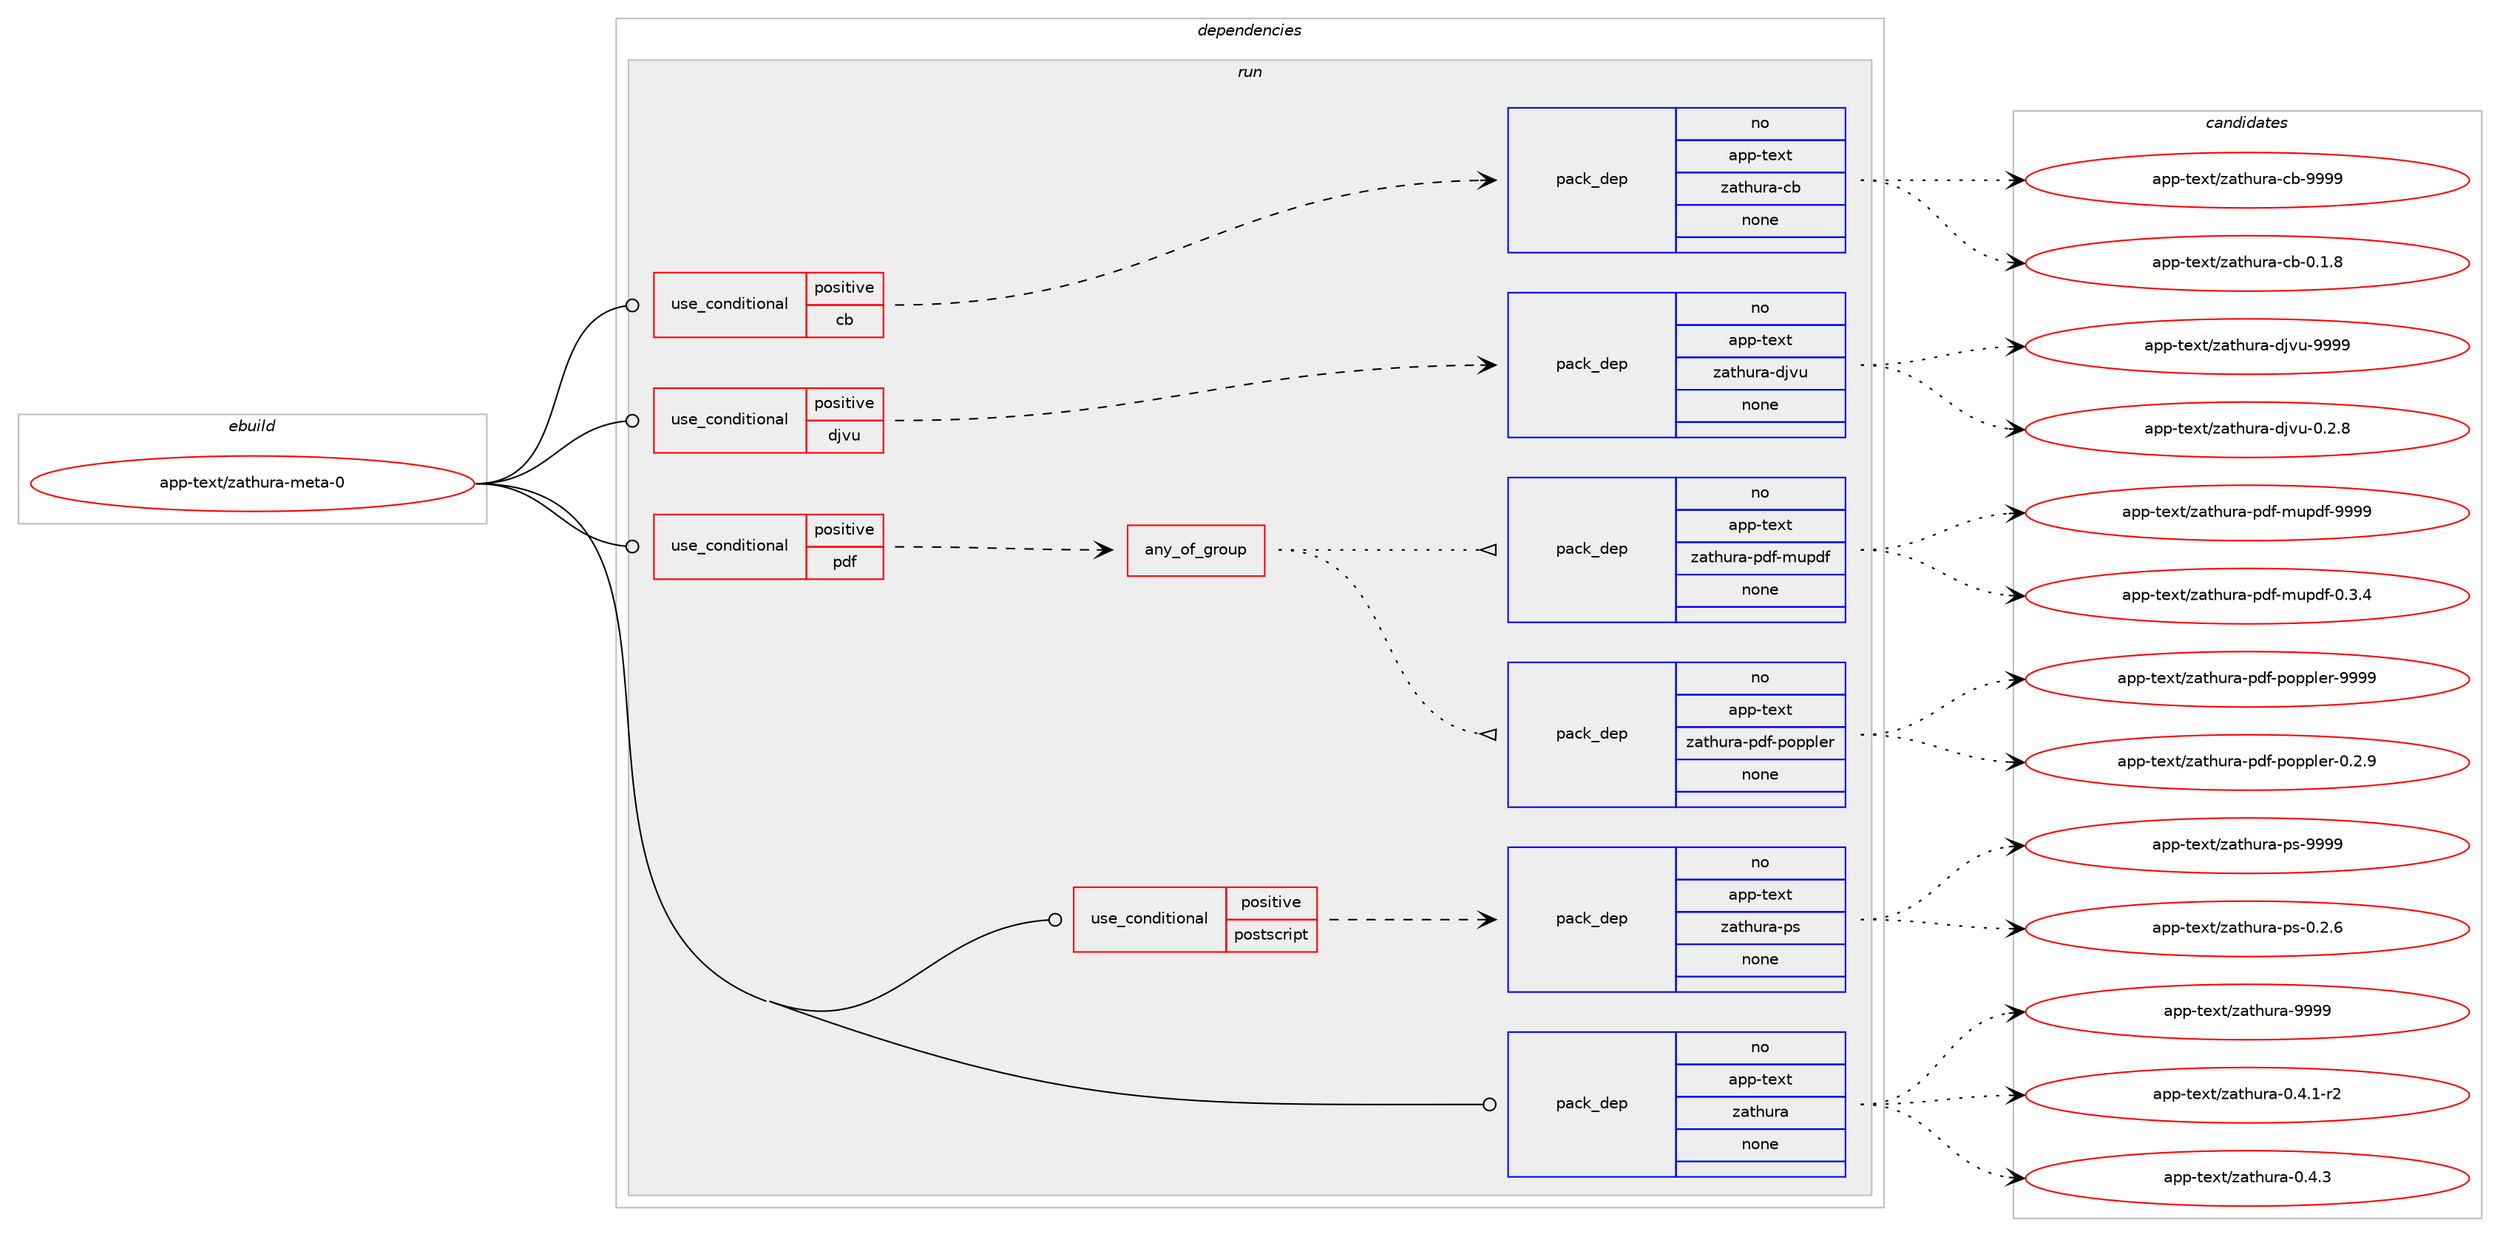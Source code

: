 digraph prolog {

# *************
# Graph options
# *************

newrank=true;
concentrate=true;
compound=true;
graph [rankdir=LR,fontname=Helvetica,fontsize=10,ranksep=1.5];#, ranksep=2.5, nodesep=0.2];
edge  [arrowhead=vee];
node  [fontname=Helvetica,fontsize=10];

# **********
# The ebuild
# **********

subgraph cluster_leftcol {
color=gray;
rank=same;
label=<<i>ebuild</i>>;
id [label="app-text/zathura-meta-0", color=red, width=4, href="../app-text/zathura-meta-0.svg"];
}

# ****************
# The dependencies
# ****************

subgraph cluster_midcol {
color=gray;
label=<<i>dependencies</i>>;
subgraph cluster_compile {
fillcolor="#eeeeee";
style=filled;
label=<<i>compile</i>>;
}
subgraph cluster_compileandrun {
fillcolor="#eeeeee";
style=filled;
label=<<i>compile and run</i>>;
}
subgraph cluster_run {
fillcolor="#eeeeee";
style=filled;
label=<<i>run</i>>;
subgraph cond356360 {
dependency1313790 [label=<<TABLE BORDER="0" CELLBORDER="1" CELLSPACING="0" CELLPADDING="4"><TR><TD ROWSPAN="3" CELLPADDING="10">use_conditional</TD></TR><TR><TD>positive</TD></TR><TR><TD>cb</TD></TR></TABLE>>, shape=none, color=red];
subgraph pack936851 {
dependency1313791 [label=<<TABLE BORDER="0" CELLBORDER="1" CELLSPACING="0" CELLPADDING="4" WIDTH="220"><TR><TD ROWSPAN="6" CELLPADDING="30">pack_dep</TD></TR><TR><TD WIDTH="110">no</TD></TR><TR><TD>app-text</TD></TR><TR><TD>zathura-cb</TD></TR><TR><TD>none</TD></TR><TR><TD></TD></TR></TABLE>>, shape=none, color=blue];
}
dependency1313790:e -> dependency1313791:w [weight=20,style="dashed",arrowhead="vee"];
}
id:e -> dependency1313790:w [weight=20,style="solid",arrowhead="odot"];
subgraph cond356361 {
dependency1313792 [label=<<TABLE BORDER="0" CELLBORDER="1" CELLSPACING="0" CELLPADDING="4"><TR><TD ROWSPAN="3" CELLPADDING="10">use_conditional</TD></TR><TR><TD>positive</TD></TR><TR><TD>djvu</TD></TR></TABLE>>, shape=none, color=red];
subgraph pack936852 {
dependency1313793 [label=<<TABLE BORDER="0" CELLBORDER="1" CELLSPACING="0" CELLPADDING="4" WIDTH="220"><TR><TD ROWSPAN="6" CELLPADDING="30">pack_dep</TD></TR><TR><TD WIDTH="110">no</TD></TR><TR><TD>app-text</TD></TR><TR><TD>zathura-djvu</TD></TR><TR><TD>none</TD></TR><TR><TD></TD></TR></TABLE>>, shape=none, color=blue];
}
dependency1313792:e -> dependency1313793:w [weight=20,style="dashed",arrowhead="vee"];
}
id:e -> dependency1313792:w [weight=20,style="solid",arrowhead="odot"];
subgraph cond356362 {
dependency1313794 [label=<<TABLE BORDER="0" CELLBORDER="1" CELLSPACING="0" CELLPADDING="4"><TR><TD ROWSPAN="3" CELLPADDING="10">use_conditional</TD></TR><TR><TD>positive</TD></TR><TR><TD>pdf</TD></TR></TABLE>>, shape=none, color=red];
subgraph any20030 {
dependency1313795 [label=<<TABLE BORDER="0" CELLBORDER="1" CELLSPACING="0" CELLPADDING="4"><TR><TD CELLPADDING="10">any_of_group</TD></TR></TABLE>>, shape=none, color=red];subgraph pack936853 {
dependency1313796 [label=<<TABLE BORDER="0" CELLBORDER="1" CELLSPACING="0" CELLPADDING="4" WIDTH="220"><TR><TD ROWSPAN="6" CELLPADDING="30">pack_dep</TD></TR><TR><TD WIDTH="110">no</TD></TR><TR><TD>app-text</TD></TR><TR><TD>zathura-pdf-poppler</TD></TR><TR><TD>none</TD></TR><TR><TD></TD></TR></TABLE>>, shape=none, color=blue];
}
dependency1313795:e -> dependency1313796:w [weight=20,style="dotted",arrowhead="oinv"];
subgraph pack936854 {
dependency1313797 [label=<<TABLE BORDER="0" CELLBORDER="1" CELLSPACING="0" CELLPADDING="4" WIDTH="220"><TR><TD ROWSPAN="6" CELLPADDING="30">pack_dep</TD></TR><TR><TD WIDTH="110">no</TD></TR><TR><TD>app-text</TD></TR><TR><TD>zathura-pdf-mupdf</TD></TR><TR><TD>none</TD></TR><TR><TD></TD></TR></TABLE>>, shape=none, color=blue];
}
dependency1313795:e -> dependency1313797:w [weight=20,style="dotted",arrowhead="oinv"];
}
dependency1313794:e -> dependency1313795:w [weight=20,style="dashed",arrowhead="vee"];
}
id:e -> dependency1313794:w [weight=20,style="solid",arrowhead="odot"];
subgraph cond356363 {
dependency1313798 [label=<<TABLE BORDER="0" CELLBORDER="1" CELLSPACING="0" CELLPADDING="4"><TR><TD ROWSPAN="3" CELLPADDING="10">use_conditional</TD></TR><TR><TD>positive</TD></TR><TR><TD>postscript</TD></TR></TABLE>>, shape=none, color=red];
subgraph pack936855 {
dependency1313799 [label=<<TABLE BORDER="0" CELLBORDER="1" CELLSPACING="0" CELLPADDING="4" WIDTH="220"><TR><TD ROWSPAN="6" CELLPADDING="30">pack_dep</TD></TR><TR><TD WIDTH="110">no</TD></TR><TR><TD>app-text</TD></TR><TR><TD>zathura-ps</TD></TR><TR><TD>none</TD></TR><TR><TD></TD></TR></TABLE>>, shape=none, color=blue];
}
dependency1313798:e -> dependency1313799:w [weight=20,style="dashed",arrowhead="vee"];
}
id:e -> dependency1313798:w [weight=20,style="solid",arrowhead="odot"];
subgraph pack936856 {
dependency1313800 [label=<<TABLE BORDER="0" CELLBORDER="1" CELLSPACING="0" CELLPADDING="4" WIDTH="220"><TR><TD ROWSPAN="6" CELLPADDING="30">pack_dep</TD></TR><TR><TD WIDTH="110">no</TD></TR><TR><TD>app-text</TD></TR><TR><TD>zathura</TD></TR><TR><TD>none</TD></TR><TR><TD></TD></TR></TABLE>>, shape=none, color=blue];
}
id:e -> dependency1313800:w [weight=20,style="solid",arrowhead="odot"];
}
}

# **************
# The candidates
# **************

subgraph cluster_choices {
rank=same;
color=gray;
label=<<i>candidates</i>>;

subgraph choice936851 {
color=black;
nodesep=1;
choice9711211245116101120116471229711610411711497459998454846494656 [label="app-text/zathura-cb-0.1.8", color=red, width=4,href="../app-text/zathura-cb-0.1.8.svg"];
choice97112112451161011201164712297116104117114974599984557575757 [label="app-text/zathura-cb-9999", color=red, width=4,href="../app-text/zathura-cb-9999.svg"];
dependency1313791:e -> choice9711211245116101120116471229711610411711497459998454846494656:w [style=dotted,weight="100"];
dependency1313791:e -> choice97112112451161011201164712297116104117114974599984557575757:w [style=dotted,weight="100"];
}
subgraph choice936852 {
color=black;
nodesep=1;
choice971121124511610112011647122971161041171149745100106118117454846504656 [label="app-text/zathura-djvu-0.2.8", color=red, width=4,href="../app-text/zathura-djvu-0.2.8.svg"];
choice9711211245116101120116471229711610411711497451001061181174557575757 [label="app-text/zathura-djvu-9999", color=red, width=4,href="../app-text/zathura-djvu-9999.svg"];
dependency1313793:e -> choice971121124511610112011647122971161041171149745100106118117454846504656:w [style=dotted,weight="100"];
dependency1313793:e -> choice9711211245116101120116471229711610411711497451001061181174557575757:w [style=dotted,weight="100"];
}
subgraph choice936853 {
color=black;
nodesep=1;
choice97112112451161011201164712297116104117114974511210010245112111112112108101114454846504657 [label="app-text/zathura-pdf-poppler-0.2.9", color=red, width=4,href="../app-text/zathura-pdf-poppler-0.2.9.svg"];
choice971121124511610112011647122971161041171149745112100102451121111121121081011144557575757 [label="app-text/zathura-pdf-poppler-9999", color=red, width=4,href="../app-text/zathura-pdf-poppler-9999.svg"];
dependency1313796:e -> choice97112112451161011201164712297116104117114974511210010245112111112112108101114454846504657:w [style=dotted,weight="100"];
dependency1313796:e -> choice971121124511610112011647122971161041171149745112100102451121111121121081011144557575757:w [style=dotted,weight="100"];
}
subgraph choice936854 {
color=black;
nodesep=1;
choice97112112451161011201164712297116104117114974511210010245109117112100102454846514652 [label="app-text/zathura-pdf-mupdf-0.3.4", color=red, width=4,href="../app-text/zathura-pdf-mupdf-0.3.4.svg"];
choice971121124511610112011647122971161041171149745112100102451091171121001024557575757 [label="app-text/zathura-pdf-mupdf-9999", color=red, width=4,href="../app-text/zathura-pdf-mupdf-9999.svg"];
dependency1313797:e -> choice97112112451161011201164712297116104117114974511210010245109117112100102454846514652:w [style=dotted,weight="100"];
dependency1313797:e -> choice971121124511610112011647122971161041171149745112100102451091171121001024557575757:w [style=dotted,weight="100"];
}
subgraph choice936855 {
color=black;
nodesep=1;
choice971121124511610112011647122971161041171149745112115454846504654 [label="app-text/zathura-ps-0.2.6", color=red, width=4,href="../app-text/zathura-ps-0.2.6.svg"];
choice9711211245116101120116471229711610411711497451121154557575757 [label="app-text/zathura-ps-9999", color=red, width=4,href="../app-text/zathura-ps-9999.svg"];
dependency1313799:e -> choice971121124511610112011647122971161041171149745112115454846504654:w [style=dotted,weight="100"];
dependency1313799:e -> choice9711211245116101120116471229711610411711497451121154557575757:w [style=dotted,weight="100"];
}
subgraph choice936856 {
color=black;
nodesep=1;
choice97112112451161011201164712297116104117114974548465246494511450 [label="app-text/zathura-0.4.1-r2", color=red, width=4,href="../app-text/zathura-0.4.1-r2.svg"];
choice9711211245116101120116471229711610411711497454846524651 [label="app-text/zathura-0.4.3", color=red, width=4,href="../app-text/zathura-0.4.3.svg"];
choice97112112451161011201164712297116104117114974557575757 [label="app-text/zathura-9999", color=red, width=4,href="../app-text/zathura-9999.svg"];
dependency1313800:e -> choice97112112451161011201164712297116104117114974548465246494511450:w [style=dotted,weight="100"];
dependency1313800:e -> choice9711211245116101120116471229711610411711497454846524651:w [style=dotted,weight="100"];
dependency1313800:e -> choice97112112451161011201164712297116104117114974557575757:w [style=dotted,weight="100"];
}
}

}
